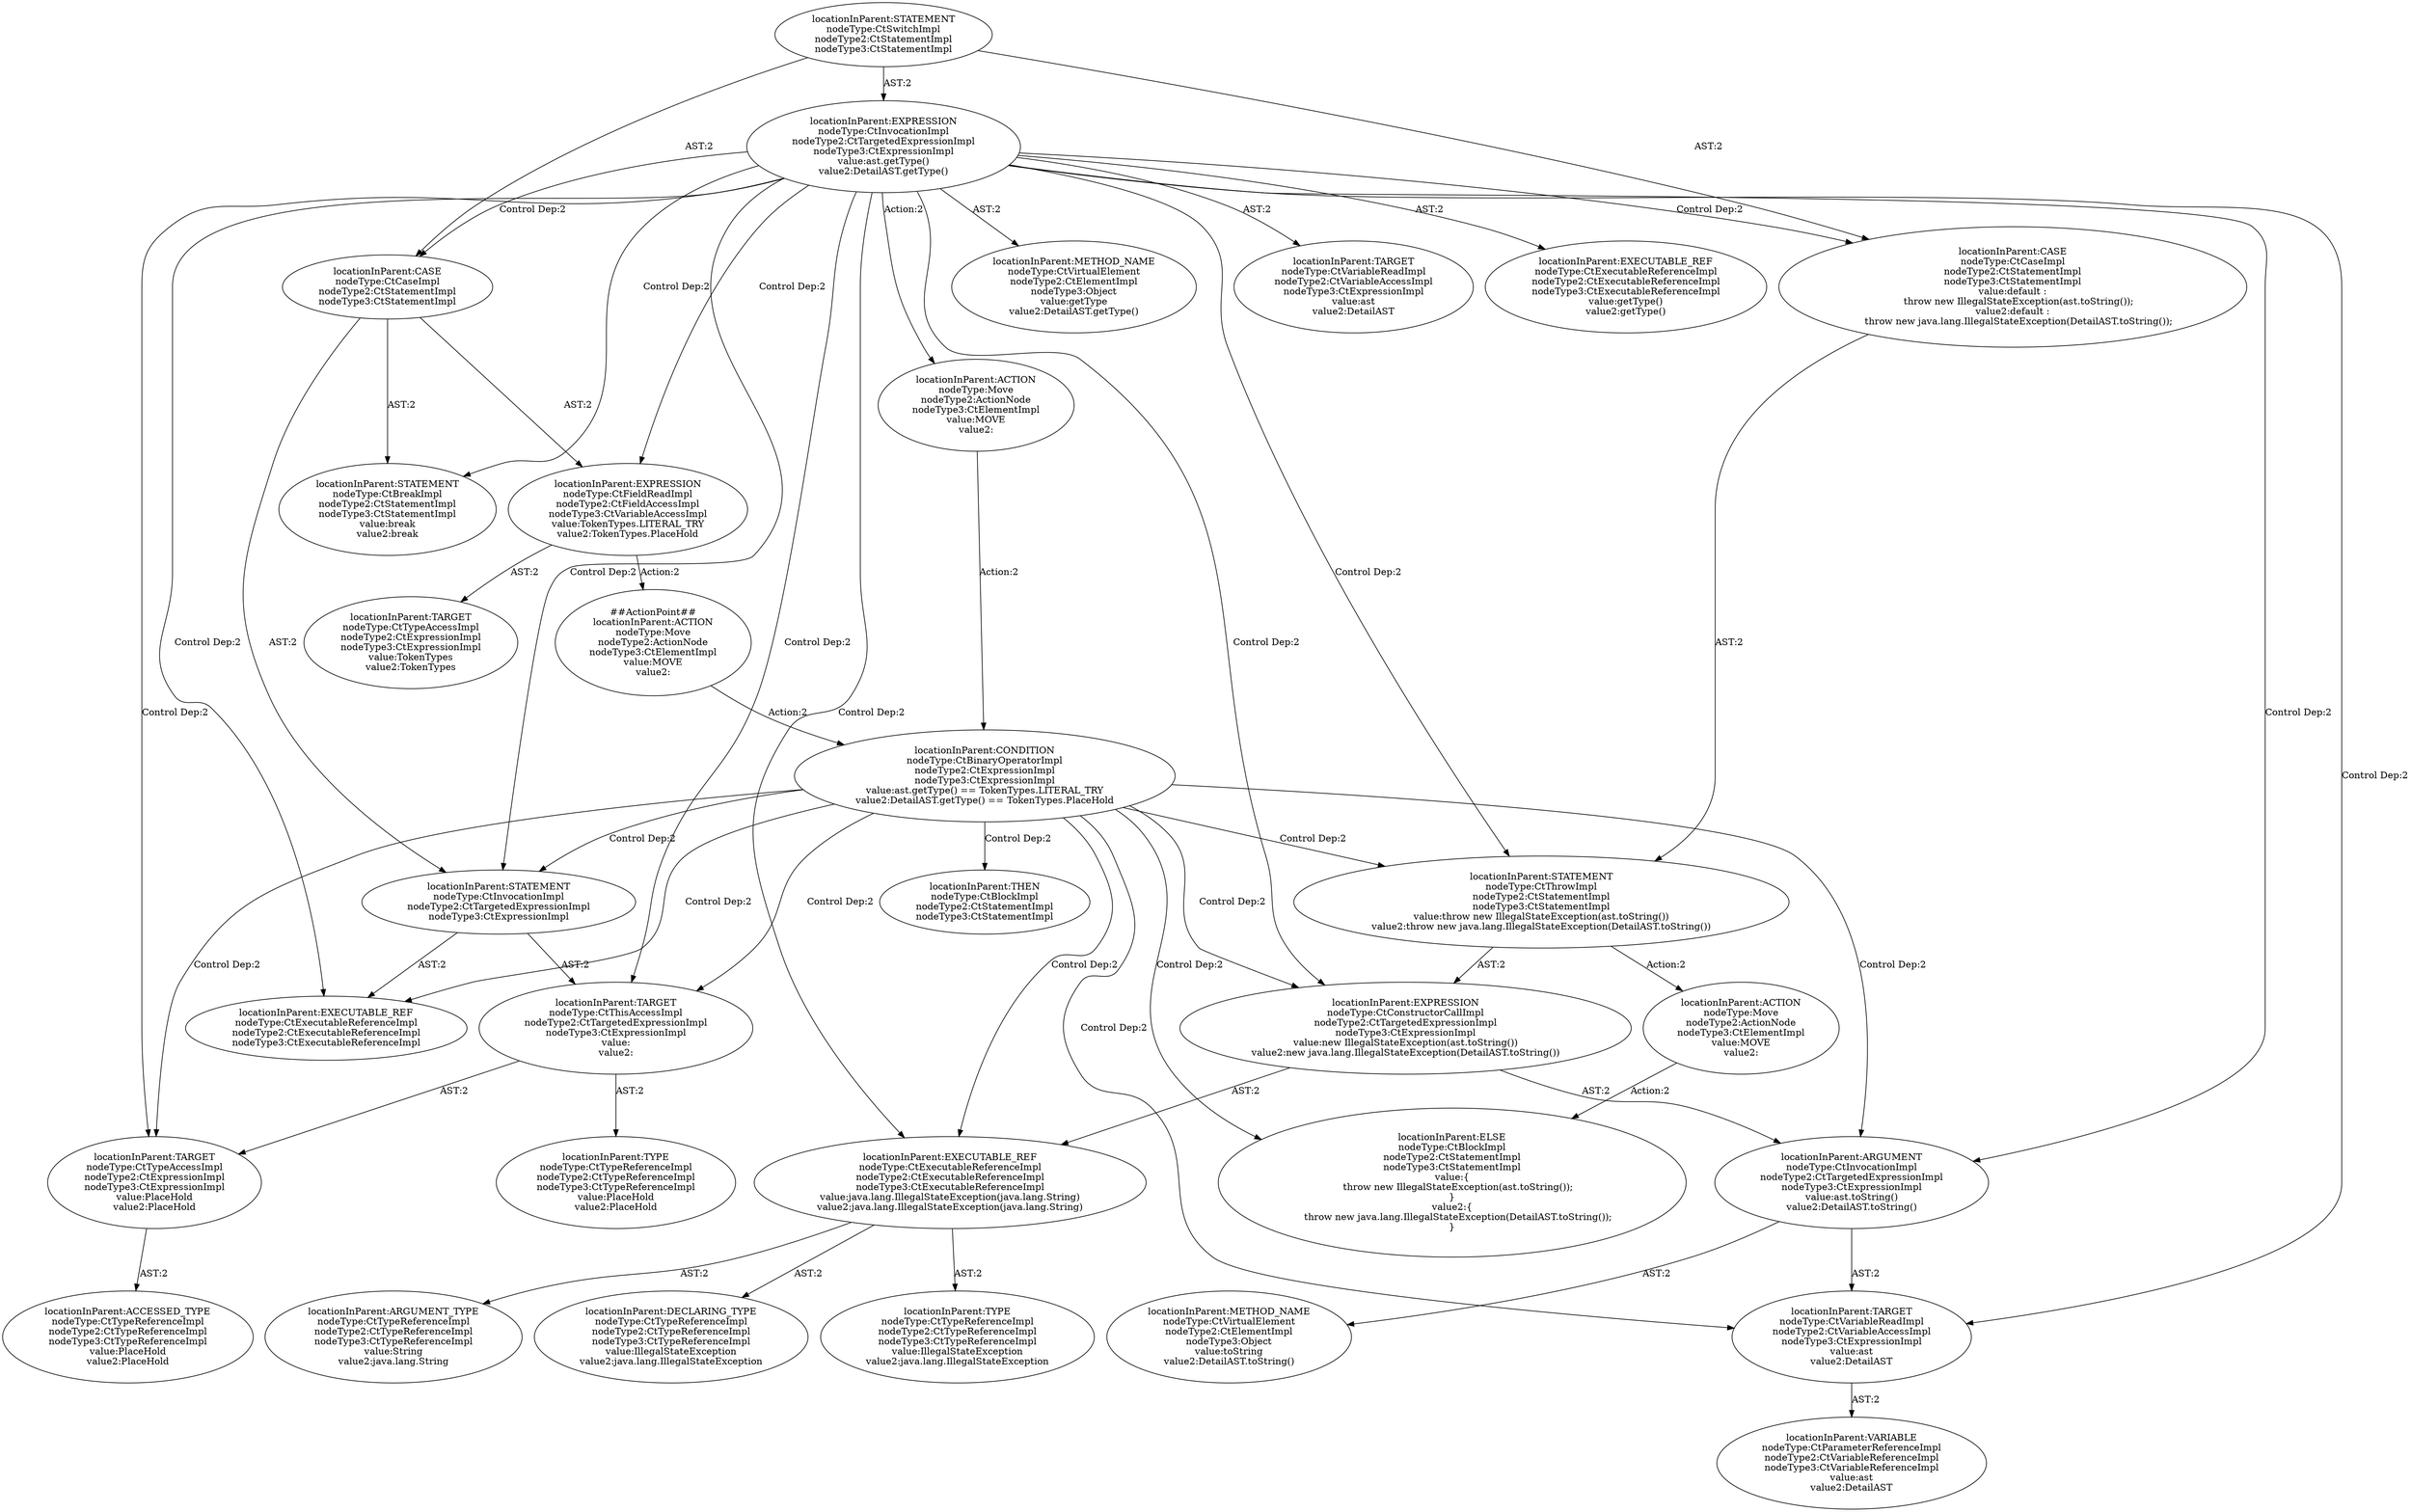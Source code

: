 digraph "Pattern" {
0 [label="##ActionPoint##
locationInParent:ACTION
nodeType:Move
nodeType2:ActionNode
nodeType3:CtElementImpl
value:MOVE
value2:" shape=ellipse]
1 [label="locationInParent:EXPRESSION
nodeType:CtFieldReadImpl
nodeType2:CtFieldAccessImpl
nodeType3:CtVariableAccessImpl
value:TokenTypes.LITERAL_TRY
value2:TokenTypes.PlaceHold" shape=ellipse]
2 [label="locationInParent:EXPRESSION
nodeType:CtInvocationImpl
nodeType2:CtTargetedExpressionImpl
nodeType3:CtExpressionImpl
value:ast.getType()
value2:DetailAST.getType()" shape=ellipse]
3 [label="locationInParent:STATEMENT
nodeType:CtSwitchImpl
nodeType2:CtStatementImpl
nodeType3:CtStatementImpl" shape=ellipse]
4 [label="locationInParent:METHOD_NAME
nodeType:CtVirtualElement
nodeType2:CtElementImpl
nodeType3:Object
value:getType
value2:DetailAST.getType()" shape=ellipse]
5 [label="locationInParent:TARGET
nodeType:CtVariableReadImpl
nodeType2:CtVariableAccessImpl
nodeType3:CtExpressionImpl
value:ast
value2:DetailAST" shape=ellipse]
6 [label="locationInParent:EXECUTABLE_REF
nodeType:CtExecutableReferenceImpl
nodeType2:CtExecutableReferenceImpl
nodeType3:CtExecutableReferenceImpl
value:getType()
value2:getType()" shape=ellipse]
7 [label="locationInParent:CASE
nodeType:CtCaseImpl
nodeType2:CtStatementImpl
nodeType3:CtStatementImpl" shape=ellipse]
8 [label="locationInParent:STATEMENT
nodeType:CtInvocationImpl
nodeType2:CtTargetedExpressionImpl
nodeType3:CtExpressionImpl" shape=ellipse]
9 [label="locationInParent:CONDITION
nodeType:CtBinaryOperatorImpl
nodeType2:CtExpressionImpl
nodeType3:CtExpressionImpl
value:ast.getType() == TokenTypes.LITERAL_TRY
value2:DetailAST.getType() == TokenTypes.PlaceHold" shape=ellipse]
10 [label="locationInParent:THEN
nodeType:CtBlockImpl
nodeType2:CtStatementImpl
nodeType3:CtStatementImpl" shape=ellipse]
11 [label="locationInParent:EXECUTABLE_REF
nodeType:CtExecutableReferenceImpl
nodeType2:CtExecutableReferenceImpl
nodeType3:CtExecutableReferenceImpl" shape=ellipse]
12 [label="locationInParent:TARGET
nodeType:CtThisAccessImpl
nodeType2:CtTargetedExpressionImpl
nodeType3:CtExpressionImpl
value:
value2:" shape=ellipse]
13 [label="locationInParent:TARGET
nodeType:CtTypeAccessImpl
nodeType2:CtExpressionImpl
nodeType3:CtExpressionImpl
value:PlaceHold
value2:PlaceHold" shape=ellipse]
14 [label="locationInParent:ELSE
nodeType:CtBlockImpl
nodeType2:CtStatementImpl
nodeType3:CtStatementImpl
value:\{
    throw new IllegalStateException(ast.toString());
\}
value2:\{
    throw new java.lang.IllegalStateException(DetailAST.toString());
\}" shape=ellipse]
15 [label="locationInParent:STATEMENT
nodeType:CtThrowImpl
nodeType2:CtStatementImpl
nodeType3:CtStatementImpl
value:throw new IllegalStateException(ast.toString())
value2:throw new java.lang.IllegalStateException(DetailAST.toString())" shape=ellipse]
16 [label="locationInParent:EXPRESSION
nodeType:CtConstructorCallImpl
nodeType2:CtTargetedExpressionImpl
nodeType3:CtExpressionImpl
value:new IllegalStateException(ast.toString())
value2:new java.lang.IllegalStateException(DetailAST.toString())" shape=ellipse]
17 [label="locationInParent:EXECUTABLE_REF
nodeType:CtExecutableReferenceImpl
nodeType2:CtExecutableReferenceImpl
nodeType3:CtExecutableReferenceImpl
value:java.lang.IllegalStateException(java.lang.String)
value2:java.lang.IllegalStateException(java.lang.String)" shape=ellipse]
18 [label="locationInParent:ARGUMENT
nodeType:CtInvocationImpl
nodeType2:CtTargetedExpressionImpl
nodeType3:CtExpressionImpl
value:ast.toString()
value2:DetailAST.toString()" shape=ellipse]
19 [label="locationInParent:TARGET
nodeType:CtVariableReadImpl
nodeType2:CtVariableAccessImpl
nodeType3:CtExpressionImpl
value:ast
value2:DetailAST" shape=ellipse]
20 [label="locationInParent:TYPE
nodeType:CtTypeReferenceImpl
nodeType2:CtTypeReferenceImpl
nodeType3:CtTypeReferenceImpl
value:PlaceHold
value2:PlaceHold" shape=ellipse]
21 [label="locationInParent:ACCESSED_TYPE
nodeType:CtTypeReferenceImpl
nodeType2:CtTypeReferenceImpl
nodeType3:CtTypeReferenceImpl
value:PlaceHold
value2:PlaceHold" shape=ellipse]
22 [label="locationInParent:DECLARING_TYPE
nodeType:CtTypeReferenceImpl
nodeType2:CtTypeReferenceImpl
nodeType3:CtTypeReferenceImpl
value:IllegalStateException
value2:java.lang.IllegalStateException" shape=ellipse]
23 [label="locationInParent:TYPE
nodeType:CtTypeReferenceImpl
nodeType2:CtTypeReferenceImpl
nodeType3:CtTypeReferenceImpl
value:IllegalStateException
value2:java.lang.IllegalStateException" shape=ellipse]
24 [label="locationInParent:ARGUMENT_TYPE
nodeType:CtTypeReferenceImpl
nodeType2:CtTypeReferenceImpl
nodeType3:CtTypeReferenceImpl
value:String
value2:java.lang.String" shape=ellipse]
25 [label="locationInParent:METHOD_NAME
nodeType:CtVirtualElement
nodeType2:CtElementImpl
nodeType3:Object
value:toString
value2:DetailAST.toString()" shape=ellipse]
26 [label="locationInParent:VARIABLE
nodeType:CtParameterReferenceImpl
nodeType2:CtVariableReferenceImpl
nodeType3:CtVariableReferenceImpl
value:ast
value2:DetailAST" shape=ellipse]
27 [label="locationInParent:ACTION
nodeType:Move
nodeType2:ActionNode
nodeType3:CtElementImpl
value:MOVE
value2:" shape=ellipse]
28 [label="locationInParent:STATEMENT
nodeType:CtBreakImpl
nodeType2:CtStatementImpl
nodeType3:CtStatementImpl
value:break
value2:break" shape=ellipse]
29 [label="locationInParent:CASE
nodeType:CtCaseImpl
nodeType2:CtStatementImpl
nodeType3:CtStatementImpl
value:default :
    throw new IllegalStateException(ast.toString());
value2:default :
    throw new java.lang.IllegalStateException(DetailAST.toString());" shape=ellipse]
30 [label="locationInParent:ACTION
nodeType:Move
nodeType2:ActionNode
nodeType3:CtElementImpl
value:MOVE
value2:" shape=ellipse]
31 [label="locationInParent:TARGET
nodeType:CtTypeAccessImpl
nodeType2:CtExpressionImpl
nodeType3:CtExpressionImpl
value:TokenTypes
value2:TokenTypes" shape=ellipse]
0 -> 9 [label="Action:2"];
1 -> 0 [label="Action:2"];
1 -> 31 [label="AST:2"];
2 -> 1 [label="Control Dep:2"];
2 -> 4 [label="AST:2"];
2 -> 5 [label="AST:2"];
2 -> 6 [label="AST:2"];
2 -> 7 [label="Control Dep:2"];
2 -> 8 [label="Control Dep:2"];
2 -> 11 [label="Control Dep:2"];
2 -> 12 [label="Control Dep:2"];
2 -> 13 [label="Control Dep:2"];
2 -> 28 [label="Control Dep:2"];
2 -> 29 [label="Control Dep:2"];
2 -> 15 [label="Control Dep:2"];
2 -> 16 [label="Control Dep:2"];
2 -> 17 [label="Control Dep:2"];
2 -> 18 [label="Control Dep:2"];
2 -> 19 [label="Control Dep:2"];
2 -> 30 [label="Action:2"];
3 -> 2 [label="AST:2"];
3 -> 7 [label="AST:2"];
3 -> 29 [label="AST:2"];
7 -> 1 [label="AST:2"];
7 -> 8 [label="AST:2"];
7 -> 28 [label="AST:2"];
8 -> 12 [label="AST:2"];
8 -> 11 [label="AST:2"];
9 -> 8 [label="Control Dep:2"];
9 -> 10 [label="Control Dep:2"];
9 -> 14 [label="Control Dep:2"];
9 -> 11 [label="Control Dep:2"];
9 -> 12 [label="Control Dep:2"];
9 -> 13 [label="Control Dep:2"];
9 -> 15 [label="Control Dep:2"];
9 -> 16 [label="Control Dep:2"];
9 -> 17 [label="Control Dep:2"];
9 -> 18 [label="Control Dep:2"];
9 -> 19 [label="Control Dep:2"];
12 -> 20 [label="AST:2"];
12 -> 13 [label="AST:2"];
13 -> 21 [label="AST:2"];
15 -> 16 [label="AST:2"];
15 -> 27 [label="Action:2"];
16 -> 17 [label="AST:2"];
16 -> 18 [label="AST:2"];
17 -> 22 [label="AST:2"];
17 -> 23 [label="AST:2"];
17 -> 24 [label="AST:2"];
18 -> 25 [label="AST:2"];
18 -> 19 [label="AST:2"];
19 -> 26 [label="AST:2"];
27 -> 14 [label="Action:2"];
29 -> 15 [label="AST:2"];
30 -> 9 [label="Action:2"];
}